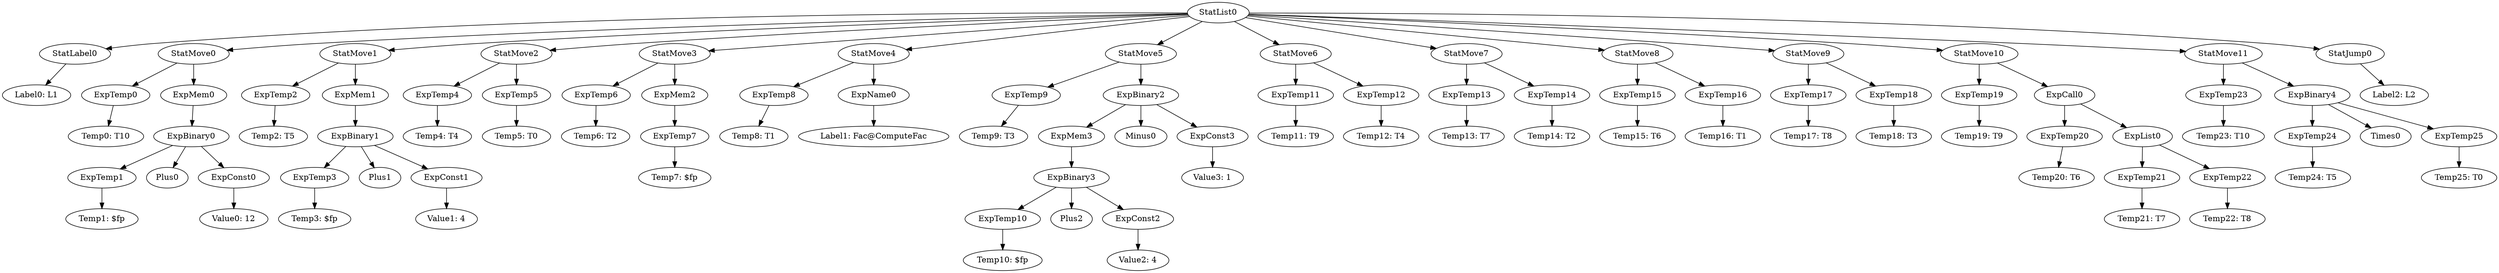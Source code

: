 digraph {
	ordering = out;
	StatJump0 -> "Label2: L2";
	ExpTemp25 -> "Temp25: T0";
	ExpTemp24 -> "Temp24: T5";
	StatMove11 -> ExpTemp23;
	StatMove11 -> ExpBinary4;
	ExpList0 -> ExpTemp21;
	ExpList0 -> ExpTemp22;
	ExpCall0 -> ExpTemp20;
	ExpCall0 -> ExpList0;
	ExpTemp20 -> "Temp20: T6";
	ExpTemp4 -> "Temp4: T4";
	ExpTemp22 -> "Temp22: T8";
	StatMove3 -> ExpTemp6;
	StatMove3 -> ExpMem2;
	ExpTemp11 -> "Temp11: T9";
	ExpTemp5 -> "Temp5: T0";
	ExpTemp1 -> "Temp1: $fp";
	ExpTemp14 -> "Temp14: T2";
	ExpTemp3 -> "Temp3: $fp";
	ExpTemp23 -> "Temp23: T10";
	ExpBinary0 -> ExpTemp1;
	ExpBinary0 -> Plus0;
	ExpBinary0 -> ExpConst0;
	ExpTemp12 -> "Temp12: T4";
	ExpMem2 -> ExpTemp7;
	ExpTemp21 -> "Temp21: T7";
	ExpTemp17 -> "Temp17: T8";
	ExpTemp7 -> "Temp7: $fp";
	ExpTemp0 -> "Temp0: T10";
	StatList0 -> StatLabel0;
	StatList0 -> StatMove0;
	StatList0 -> StatMove1;
	StatList0 -> StatMove2;
	StatList0 -> StatMove3;
	StatList0 -> StatMove4;
	StatList0 -> StatMove5;
	StatList0 -> StatMove6;
	StatList0 -> StatMove7;
	StatList0 -> StatMove8;
	StatList0 -> StatMove9;
	StatList0 -> StatMove10;
	StatList0 -> StatMove11;
	StatList0 -> StatJump0;
	ExpMem1 -> ExpBinary1;
	StatMove9 -> ExpTemp17;
	StatMove9 -> ExpTemp18;
	ExpBinary4 -> ExpTemp24;
	ExpBinary4 -> Times0;
	ExpBinary4 -> ExpTemp25;
	ExpConst0 -> "Value0: 12";
	ExpTemp2 -> "Temp2: T5";
	ExpTemp10 -> "Temp10: $fp";
	ExpTemp18 -> "Temp18: T3";
	ExpTemp8 -> "Temp8: T1";
	StatMove1 -> ExpTemp2;
	StatMove1 -> ExpMem1;
	ExpBinary1 -> ExpTemp3;
	ExpBinary1 -> Plus1;
	ExpBinary1 -> ExpConst1;
	ExpMem0 -> ExpBinary0;
	StatMove4 -> ExpTemp8;
	StatMove4 -> ExpName0;
	StatMove7 -> ExpTemp13;
	StatMove7 -> ExpTemp14;
	ExpConst1 -> "Value1: 4";
	StatMove5 -> ExpTemp9;
	StatMove5 -> ExpBinary2;
	ExpName0 -> "Label1: Fac@ComputeFac";
	ExpTemp9 -> "Temp9: T3";
	ExpBinary3 -> ExpTemp10;
	ExpBinary3 -> Plus2;
	ExpBinary3 -> ExpConst2;
	ExpConst2 -> "Value2: 4";
	ExpMem3 -> ExpBinary3;
	StatLabel0 -> "Label0: L1";
	ExpBinary2 -> ExpMem3;
	ExpBinary2 -> Minus0;
	ExpBinary2 -> ExpConst3;
	ExpConst3 -> "Value3: 1";
	ExpTemp6 -> "Temp6: T2";
	StatMove6 -> ExpTemp11;
	StatMove6 -> ExpTemp12;
	ExpTemp13 -> "Temp13: T7";
	ExpTemp16 -> "Temp16: T1";
	StatMove10 -> ExpTemp19;
	StatMove10 -> ExpCall0;
	ExpTemp15 -> "Temp15: T6";
	StatMove0 -> ExpTemp0;
	StatMove0 -> ExpMem0;
	StatMove8 -> ExpTemp15;
	StatMove8 -> ExpTemp16;
	StatMove2 -> ExpTemp4;
	StatMove2 -> ExpTemp5;
	ExpTemp19 -> "Temp19: T9";
}

